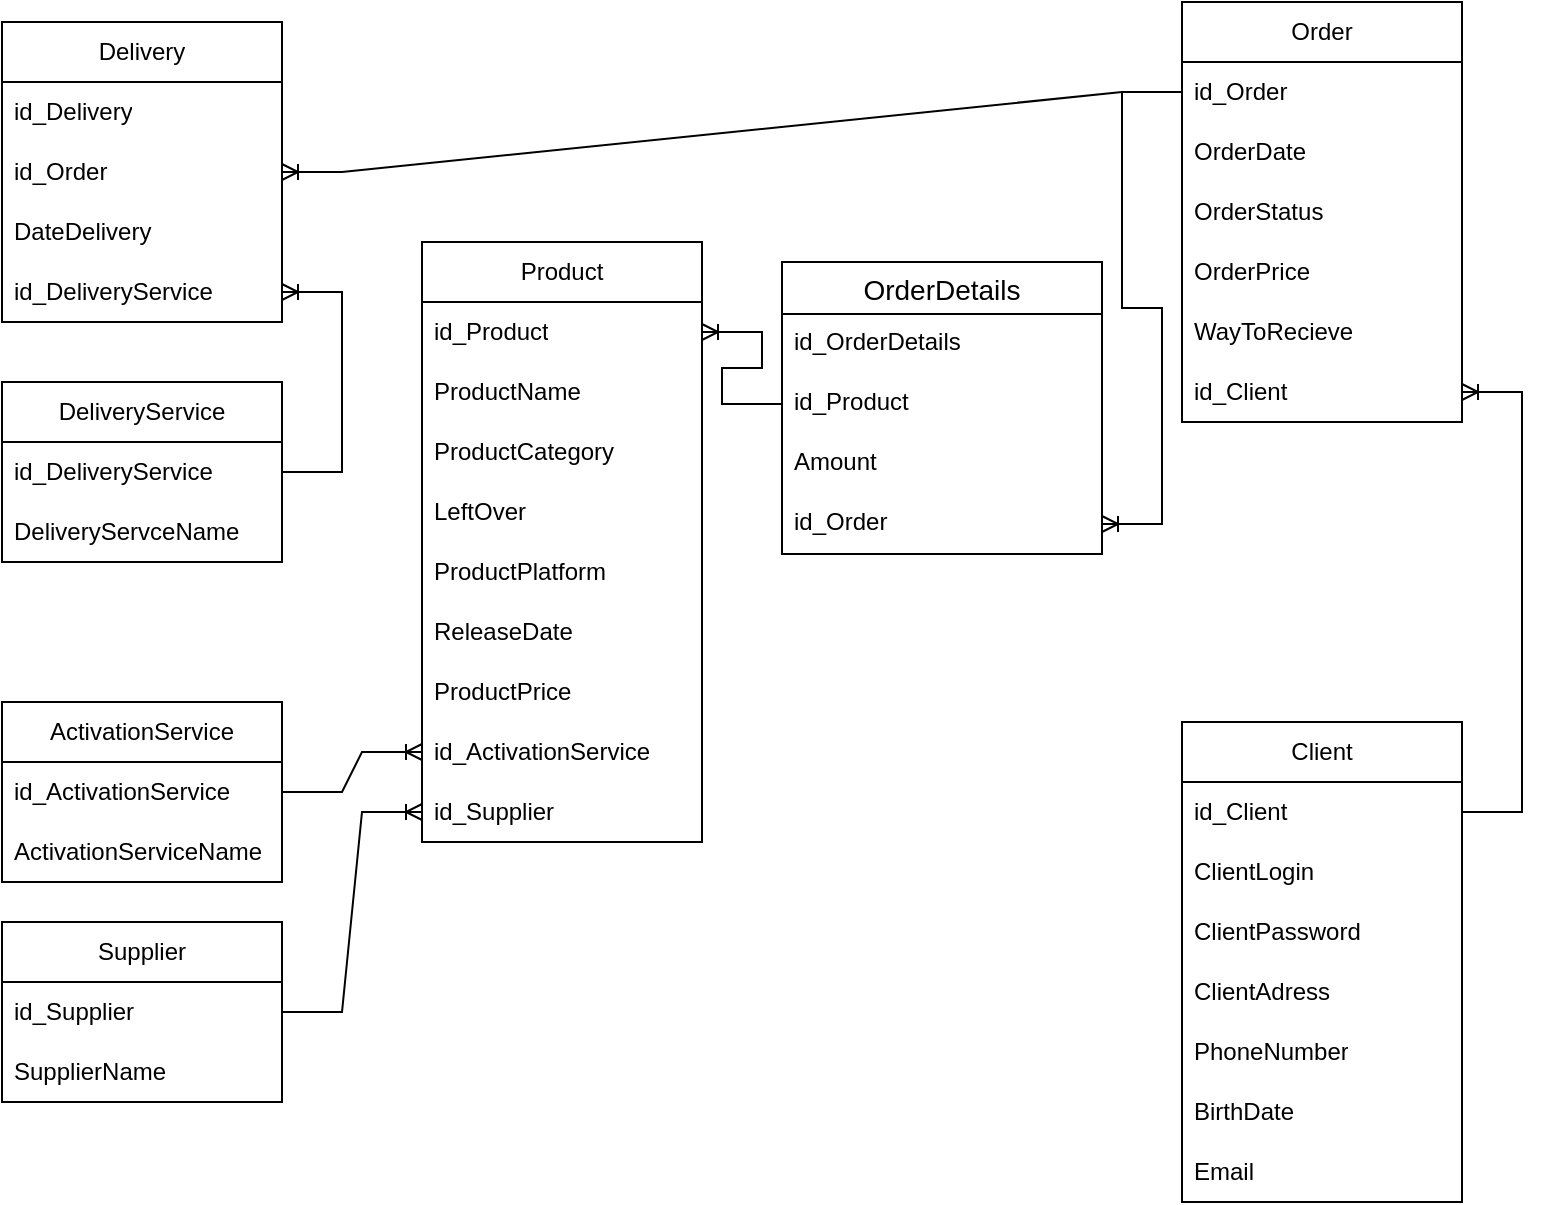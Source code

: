 <mxfile version="20.8.20" type="github">
  <diagram name="Страница 1" id="qe2_9AYcEoevB2YtxAC2">
    <mxGraphModel dx="1434" dy="916" grid="1" gridSize="10" guides="1" tooltips="1" connect="1" arrows="1" fold="1" page="1" pageScale="1" pageWidth="827" pageHeight="1169" math="0" shadow="0">
      <root>
        <mxCell id="0" />
        <mxCell id="1" parent="0" />
        <mxCell id="sGDWkhv6eDPDhxz_hda--12" value="Delivery" style="swimlane;fontStyle=0;childLayout=stackLayout;horizontal=1;startSize=30;horizontalStack=0;resizeParent=1;resizeParentMax=0;resizeLast=0;collapsible=1;marginBottom=0;whiteSpace=wrap;html=1;" vertex="1" parent="1">
          <mxGeometry x="40" y="50" width="140" height="150" as="geometry" />
        </mxCell>
        <mxCell id="sGDWkhv6eDPDhxz_hda--13" value="id_Delivery" style="text;strokeColor=none;fillColor=none;align=left;verticalAlign=middle;spacingLeft=4;spacingRight=4;overflow=hidden;points=[[0,0.5],[1,0.5]];portConstraint=eastwest;rotatable=0;whiteSpace=wrap;html=1;" vertex="1" parent="sGDWkhv6eDPDhxz_hda--12">
          <mxGeometry y="30" width="140" height="30" as="geometry" />
        </mxCell>
        <mxCell id="sGDWkhv6eDPDhxz_hda--14" value="id_Order" style="text;strokeColor=none;fillColor=none;align=left;verticalAlign=middle;spacingLeft=4;spacingRight=4;overflow=hidden;points=[[0,0.5],[1,0.5]];portConstraint=eastwest;rotatable=0;whiteSpace=wrap;html=1;" vertex="1" parent="sGDWkhv6eDPDhxz_hda--12">
          <mxGeometry y="60" width="140" height="30" as="geometry" />
        </mxCell>
        <mxCell id="sGDWkhv6eDPDhxz_hda--15" value="DateDelivery" style="text;strokeColor=none;fillColor=none;align=left;verticalAlign=middle;spacingLeft=4;spacingRight=4;overflow=hidden;points=[[0,0.5],[1,0.5]];portConstraint=eastwest;rotatable=0;whiteSpace=wrap;html=1;" vertex="1" parent="sGDWkhv6eDPDhxz_hda--12">
          <mxGeometry y="90" width="140" height="30" as="geometry" />
        </mxCell>
        <mxCell id="sGDWkhv6eDPDhxz_hda--16" value="id_DeliveryService" style="text;strokeColor=none;fillColor=none;align=left;verticalAlign=middle;spacingLeft=4;spacingRight=4;overflow=hidden;points=[[0,0.5],[1,0.5]];portConstraint=eastwest;rotatable=0;whiteSpace=wrap;html=1;" vertex="1" parent="sGDWkhv6eDPDhxz_hda--12">
          <mxGeometry y="120" width="140" height="30" as="geometry" />
        </mxCell>
        <mxCell id="sGDWkhv6eDPDhxz_hda--17" value="DeliveryService" style="swimlane;fontStyle=0;childLayout=stackLayout;horizontal=1;startSize=30;horizontalStack=0;resizeParent=1;resizeParentMax=0;resizeLast=0;collapsible=1;marginBottom=0;whiteSpace=wrap;html=1;" vertex="1" parent="1">
          <mxGeometry x="40" y="230" width="140" height="90" as="geometry" />
        </mxCell>
        <mxCell id="sGDWkhv6eDPDhxz_hda--18" value="id_DeliveryService" style="text;strokeColor=none;fillColor=none;align=left;verticalAlign=middle;spacingLeft=4;spacingRight=4;overflow=hidden;points=[[0,0.5],[1,0.5]];portConstraint=eastwest;rotatable=0;whiteSpace=wrap;html=1;" vertex="1" parent="sGDWkhv6eDPDhxz_hda--17">
          <mxGeometry y="30" width="140" height="30" as="geometry" />
        </mxCell>
        <mxCell id="sGDWkhv6eDPDhxz_hda--19" value="DeliveryServceName" style="text;strokeColor=none;fillColor=none;align=left;verticalAlign=middle;spacingLeft=4;spacingRight=4;overflow=hidden;points=[[0,0.5],[1,0.5]];portConstraint=eastwest;rotatable=0;whiteSpace=wrap;html=1;" vertex="1" parent="sGDWkhv6eDPDhxz_hda--17">
          <mxGeometry y="60" width="140" height="30" as="geometry" />
        </mxCell>
        <mxCell id="sGDWkhv6eDPDhxz_hda--21" value="Order" style="swimlane;fontStyle=0;childLayout=stackLayout;horizontal=1;startSize=30;horizontalStack=0;resizeParent=1;resizeParentMax=0;resizeLast=0;collapsible=1;marginBottom=0;whiteSpace=wrap;html=1;" vertex="1" parent="1">
          <mxGeometry x="630" y="40" width="140" height="210" as="geometry" />
        </mxCell>
        <mxCell id="sGDWkhv6eDPDhxz_hda--22" value="id_Order" style="text;strokeColor=none;fillColor=none;align=left;verticalAlign=middle;spacingLeft=4;spacingRight=4;overflow=hidden;points=[[0,0.5],[1,0.5]];portConstraint=eastwest;rotatable=0;whiteSpace=wrap;html=1;" vertex="1" parent="sGDWkhv6eDPDhxz_hda--21">
          <mxGeometry y="30" width="140" height="30" as="geometry" />
        </mxCell>
        <mxCell id="sGDWkhv6eDPDhxz_hda--24" value="OrderDate" style="text;strokeColor=none;fillColor=none;align=left;verticalAlign=middle;spacingLeft=4;spacingRight=4;overflow=hidden;points=[[0,0.5],[1,0.5]];portConstraint=eastwest;rotatable=0;whiteSpace=wrap;html=1;" vertex="1" parent="sGDWkhv6eDPDhxz_hda--21">
          <mxGeometry y="60" width="140" height="30" as="geometry" />
        </mxCell>
        <mxCell id="sGDWkhv6eDPDhxz_hda--25" value="OrderStatus" style="text;strokeColor=none;fillColor=none;align=left;verticalAlign=middle;spacingLeft=4;spacingRight=4;overflow=hidden;points=[[0,0.5],[1,0.5]];portConstraint=eastwest;rotatable=0;whiteSpace=wrap;html=1;" vertex="1" parent="sGDWkhv6eDPDhxz_hda--21">
          <mxGeometry y="90" width="140" height="30" as="geometry" />
        </mxCell>
        <mxCell id="sGDWkhv6eDPDhxz_hda--26" value="OrderPrice" style="text;strokeColor=none;fillColor=none;align=left;verticalAlign=middle;spacingLeft=4;spacingRight=4;overflow=hidden;points=[[0,0.5],[1,0.5]];portConstraint=eastwest;rotatable=0;whiteSpace=wrap;html=1;" vertex="1" parent="sGDWkhv6eDPDhxz_hda--21">
          <mxGeometry y="120" width="140" height="30" as="geometry" />
        </mxCell>
        <mxCell id="sGDWkhv6eDPDhxz_hda--27" value="WayToRecieve" style="text;strokeColor=none;fillColor=none;align=left;verticalAlign=middle;spacingLeft=4;spacingRight=4;overflow=hidden;points=[[0,0.5],[1,0.5]];portConstraint=eastwest;rotatable=0;whiteSpace=wrap;html=1;" vertex="1" parent="sGDWkhv6eDPDhxz_hda--21">
          <mxGeometry y="150" width="140" height="30" as="geometry" />
        </mxCell>
        <mxCell id="sGDWkhv6eDPDhxz_hda--28" value="id_Client" style="text;strokeColor=none;fillColor=none;align=left;verticalAlign=middle;spacingLeft=4;spacingRight=4;overflow=hidden;points=[[0,0.5],[1,0.5]];portConstraint=eastwest;rotatable=0;whiteSpace=wrap;html=1;" vertex="1" parent="sGDWkhv6eDPDhxz_hda--21">
          <mxGeometry y="180" width="140" height="30" as="geometry" />
        </mxCell>
        <mxCell id="sGDWkhv6eDPDhxz_hda--29" value="Client" style="swimlane;fontStyle=0;childLayout=stackLayout;horizontal=1;startSize=30;horizontalStack=0;resizeParent=1;resizeParentMax=0;resizeLast=0;collapsible=1;marginBottom=0;whiteSpace=wrap;html=1;" vertex="1" parent="1">
          <mxGeometry x="630" y="400" width="140" height="240" as="geometry" />
        </mxCell>
        <mxCell id="sGDWkhv6eDPDhxz_hda--30" value="id_Client" style="text;strokeColor=none;fillColor=none;align=left;verticalAlign=middle;spacingLeft=4;spacingRight=4;overflow=hidden;points=[[0,0.5],[1,0.5]];portConstraint=eastwest;rotatable=0;whiteSpace=wrap;html=1;" vertex="1" parent="sGDWkhv6eDPDhxz_hda--29">
          <mxGeometry y="30" width="140" height="30" as="geometry" />
        </mxCell>
        <mxCell id="sGDWkhv6eDPDhxz_hda--31" value="ClientLogin" style="text;strokeColor=none;fillColor=none;align=left;verticalAlign=middle;spacingLeft=4;spacingRight=4;overflow=hidden;points=[[0,0.5],[1,0.5]];portConstraint=eastwest;rotatable=0;whiteSpace=wrap;html=1;" vertex="1" parent="sGDWkhv6eDPDhxz_hda--29">
          <mxGeometry y="60" width="140" height="30" as="geometry" />
        </mxCell>
        <mxCell id="sGDWkhv6eDPDhxz_hda--32" value="ClientPassword" style="text;strokeColor=none;fillColor=none;align=left;verticalAlign=middle;spacingLeft=4;spacingRight=4;overflow=hidden;points=[[0,0.5],[1,0.5]];portConstraint=eastwest;rotatable=0;whiteSpace=wrap;html=1;" vertex="1" parent="sGDWkhv6eDPDhxz_hda--29">
          <mxGeometry y="90" width="140" height="30" as="geometry" />
        </mxCell>
        <mxCell id="sGDWkhv6eDPDhxz_hda--33" value="ClientAdress" style="text;strokeColor=none;fillColor=none;align=left;verticalAlign=middle;spacingLeft=4;spacingRight=4;overflow=hidden;points=[[0,0.5],[1,0.5]];portConstraint=eastwest;rotatable=0;whiteSpace=wrap;html=1;" vertex="1" parent="sGDWkhv6eDPDhxz_hda--29">
          <mxGeometry y="120" width="140" height="30" as="geometry" />
        </mxCell>
        <mxCell id="sGDWkhv6eDPDhxz_hda--34" value="PhoneNumber" style="text;strokeColor=none;fillColor=none;align=left;verticalAlign=middle;spacingLeft=4;spacingRight=4;overflow=hidden;points=[[0,0.5],[1,0.5]];portConstraint=eastwest;rotatable=0;whiteSpace=wrap;html=1;" vertex="1" parent="sGDWkhv6eDPDhxz_hda--29">
          <mxGeometry y="150" width="140" height="30" as="geometry" />
        </mxCell>
        <mxCell id="sGDWkhv6eDPDhxz_hda--35" value="BirthDate" style="text;strokeColor=none;fillColor=none;align=left;verticalAlign=middle;spacingLeft=4;spacingRight=4;overflow=hidden;points=[[0,0.5],[1,0.5]];portConstraint=eastwest;rotatable=0;whiteSpace=wrap;html=1;" vertex="1" parent="sGDWkhv6eDPDhxz_hda--29">
          <mxGeometry y="180" width="140" height="30" as="geometry" />
        </mxCell>
        <mxCell id="sGDWkhv6eDPDhxz_hda--36" value="Email" style="text;strokeColor=none;fillColor=none;align=left;verticalAlign=middle;spacingLeft=4;spacingRight=4;overflow=hidden;points=[[0,0.5],[1,0.5]];portConstraint=eastwest;rotatable=0;whiteSpace=wrap;html=1;" vertex="1" parent="sGDWkhv6eDPDhxz_hda--29">
          <mxGeometry y="210" width="140" height="30" as="geometry" />
        </mxCell>
        <mxCell id="sGDWkhv6eDPDhxz_hda--37" value="Product" style="swimlane;fontStyle=0;childLayout=stackLayout;horizontal=1;startSize=30;horizontalStack=0;resizeParent=1;resizeParentMax=0;resizeLast=0;collapsible=1;marginBottom=0;whiteSpace=wrap;html=1;" vertex="1" parent="1">
          <mxGeometry x="250" y="160" width="140" height="300" as="geometry" />
        </mxCell>
        <mxCell id="sGDWkhv6eDPDhxz_hda--38" value="id_Product" style="text;strokeColor=none;fillColor=none;align=left;verticalAlign=middle;spacingLeft=4;spacingRight=4;overflow=hidden;points=[[0,0.5],[1,0.5]];portConstraint=eastwest;rotatable=0;whiteSpace=wrap;html=1;" vertex="1" parent="sGDWkhv6eDPDhxz_hda--37">
          <mxGeometry y="30" width="140" height="30" as="geometry" />
        </mxCell>
        <mxCell id="sGDWkhv6eDPDhxz_hda--39" value="ProductName" style="text;strokeColor=none;fillColor=none;align=left;verticalAlign=middle;spacingLeft=4;spacingRight=4;overflow=hidden;points=[[0,0.5],[1,0.5]];portConstraint=eastwest;rotatable=0;whiteSpace=wrap;html=1;" vertex="1" parent="sGDWkhv6eDPDhxz_hda--37">
          <mxGeometry y="60" width="140" height="30" as="geometry" />
        </mxCell>
        <mxCell id="sGDWkhv6eDPDhxz_hda--40" value="ProductCategory" style="text;strokeColor=none;fillColor=none;align=left;verticalAlign=middle;spacingLeft=4;spacingRight=4;overflow=hidden;points=[[0,0.5],[1,0.5]];portConstraint=eastwest;rotatable=0;whiteSpace=wrap;html=1;" vertex="1" parent="sGDWkhv6eDPDhxz_hda--37">
          <mxGeometry y="90" width="140" height="30" as="geometry" />
        </mxCell>
        <mxCell id="sGDWkhv6eDPDhxz_hda--41" value="LeftOver" style="text;strokeColor=none;fillColor=none;align=left;verticalAlign=middle;spacingLeft=4;spacingRight=4;overflow=hidden;points=[[0,0.5],[1,0.5]];portConstraint=eastwest;rotatable=0;whiteSpace=wrap;html=1;" vertex="1" parent="sGDWkhv6eDPDhxz_hda--37">
          <mxGeometry y="120" width="140" height="30" as="geometry" />
        </mxCell>
        <mxCell id="sGDWkhv6eDPDhxz_hda--42" value="ProductPlatform" style="text;strokeColor=none;fillColor=none;align=left;verticalAlign=middle;spacingLeft=4;spacingRight=4;overflow=hidden;points=[[0,0.5],[1,0.5]];portConstraint=eastwest;rotatable=0;whiteSpace=wrap;html=1;" vertex="1" parent="sGDWkhv6eDPDhxz_hda--37">
          <mxGeometry y="150" width="140" height="30" as="geometry" />
        </mxCell>
        <mxCell id="sGDWkhv6eDPDhxz_hda--43" value="ReleaseDate" style="text;strokeColor=none;fillColor=none;align=left;verticalAlign=middle;spacingLeft=4;spacingRight=4;overflow=hidden;points=[[0,0.5],[1,0.5]];portConstraint=eastwest;rotatable=0;whiteSpace=wrap;html=1;" vertex="1" parent="sGDWkhv6eDPDhxz_hda--37">
          <mxGeometry y="180" width="140" height="30" as="geometry" />
        </mxCell>
        <mxCell id="sGDWkhv6eDPDhxz_hda--44" value="ProductPrice" style="text;strokeColor=none;fillColor=none;align=left;verticalAlign=middle;spacingLeft=4;spacingRight=4;overflow=hidden;points=[[0,0.5],[1,0.5]];portConstraint=eastwest;rotatable=0;whiteSpace=wrap;html=1;" vertex="1" parent="sGDWkhv6eDPDhxz_hda--37">
          <mxGeometry y="210" width="140" height="30" as="geometry" />
        </mxCell>
        <mxCell id="sGDWkhv6eDPDhxz_hda--45" value="id_ActivationService" style="text;strokeColor=none;fillColor=none;align=left;verticalAlign=middle;spacingLeft=4;spacingRight=4;overflow=hidden;points=[[0,0.5],[1,0.5]];portConstraint=eastwest;rotatable=0;whiteSpace=wrap;html=1;" vertex="1" parent="sGDWkhv6eDPDhxz_hda--37">
          <mxGeometry y="240" width="140" height="30" as="geometry" />
        </mxCell>
        <mxCell id="sGDWkhv6eDPDhxz_hda--46" value="id_Supplier" style="text;strokeColor=none;fillColor=none;align=left;verticalAlign=middle;spacingLeft=4;spacingRight=4;overflow=hidden;points=[[0,0.5],[1,0.5]];portConstraint=eastwest;rotatable=0;whiteSpace=wrap;html=1;" vertex="1" parent="sGDWkhv6eDPDhxz_hda--37">
          <mxGeometry y="270" width="140" height="30" as="geometry" />
        </mxCell>
        <mxCell id="sGDWkhv6eDPDhxz_hda--47" value="ActivationService" style="swimlane;fontStyle=0;childLayout=stackLayout;horizontal=1;startSize=30;horizontalStack=0;resizeParent=1;resizeParentMax=0;resizeLast=0;collapsible=1;marginBottom=0;whiteSpace=wrap;html=1;" vertex="1" parent="1">
          <mxGeometry x="40" y="390" width="140" height="90" as="geometry" />
        </mxCell>
        <mxCell id="sGDWkhv6eDPDhxz_hda--48" value="id_ActivationService" style="text;strokeColor=none;fillColor=none;align=left;verticalAlign=middle;spacingLeft=4;spacingRight=4;overflow=hidden;points=[[0,0.5],[1,0.5]];portConstraint=eastwest;rotatable=0;whiteSpace=wrap;html=1;" vertex="1" parent="sGDWkhv6eDPDhxz_hda--47">
          <mxGeometry y="30" width="140" height="30" as="geometry" />
        </mxCell>
        <mxCell id="sGDWkhv6eDPDhxz_hda--49" value="ActivationServiceName" style="text;strokeColor=none;fillColor=none;align=left;verticalAlign=middle;spacingLeft=4;spacingRight=4;overflow=hidden;points=[[0,0.5],[1,0.5]];portConstraint=eastwest;rotatable=0;whiteSpace=wrap;html=1;" vertex="1" parent="sGDWkhv6eDPDhxz_hda--47">
          <mxGeometry y="60" width="140" height="30" as="geometry" />
        </mxCell>
        <mxCell id="sGDWkhv6eDPDhxz_hda--51" value="Supplier" style="swimlane;fontStyle=0;childLayout=stackLayout;horizontal=1;startSize=30;horizontalStack=0;resizeParent=1;resizeParentMax=0;resizeLast=0;collapsible=1;marginBottom=0;whiteSpace=wrap;html=1;" vertex="1" parent="1">
          <mxGeometry x="40" y="500" width="140" height="90" as="geometry" />
        </mxCell>
        <mxCell id="sGDWkhv6eDPDhxz_hda--52" value="id_Supplier" style="text;strokeColor=none;fillColor=none;align=left;verticalAlign=middle;spacingLeft=4;spacingRight=4;overflow=hidden;points=[[0,0.5],[1,0.5]];portConstraint=eastwest;rotatable=0;whiteSpace=wrap;html=1;" vertex="1" parent="sGDWkhv6eDPDhxz_hda--51">
          <mxGeometry y="30" width="140" height="30" as="geometry" />
        </mxCell>
        <mxCell id="sGDWkhv6eDPDhxz_hda--53" value="SupplierName" style="text;strokeColor=none;fillColor=none;align=left;verticalAlign=middle;spacingLeft=4;spacingRight=4;overflow=hidden;points=[[0,0.5],[1,0.5]];portConstraint=eastwest;rotatable=0;whiteSpace=wrap;html=1;" vertex="1" parent="sGDWkhv6eDPDhxz_hda--51">
          <mxGeometry y="60" width="140" height="30" as="geometry" />
        </mxCell>
        <mxCell id="sGDWkhv6eDPDhxz_hda--55" value="" style="edgeStyle=entityRelationEdgeStyle;fontSize=12;html=1;endArrow=ERoneToMany;rounded=0;exitX=1;exitY=0.5;exitDx=0;exitDy=0;entryX=1;entryY=0.5;entryDx=0;entryDy=0;" edge="1" parent="1" source="sGDWkhv6eDPDhxz_hda--18" target="sGDWkhv6eDPDhxz_hda--16">
          <mxGeometry width="100" height="100" relative="1" as="geometry">
            <mxPoint x="280" y="110" as="sourcePoint" />
            <mxPoint x="30" y="180" as="targetPoint" />
          </mxGeometry>
        </mxCell>
        <mxCell id="sGDWkhv6eDPDhxz_hda--56" value="" style="edgeStyle=entityRelationEdgeStyle;fontSize=12;html=1;endArrow=ERoneToMany;rounded=0;entryX=1;entryY=0.5;entryDx=0;entryDy=0;exitX=0;exitY=0.5;exitDx=0;exitDy=0;" edge="1" parent="1" source="sGDWkhv6eDPDhxz_hda--22" target="sGDWkhv6eDPDhxz_hda--14">
          <mxGeometry width="100" height="100" relative="1" as="geometry">
            <mxPoint x="160" y="370" as="sourcePoint" />
            <mxPoint x="260" y="270" as="targetPoint" />
          </mxGeometry>
        </mxCell>
        <mxCell id="sGDWkhv6eDPDhxz_hda--58" value="" style="edgeStyle=entityRelationEdgeStyle;fontSize=12;html=1;endArrow=ERoneToMany;rounded=0;entryX=1;entryY=0.5;entryDx=0;entryDy=0;exitX=1;exitY=0.5;exitDx=0;exitDy=0;" edge="1" parent="1" source="sGDWkhv6eDPDhxz_hda--30" target="sGDWkhv6eDPDhxz_hda--28">
          <mxGeometry width="100" height="100" relative="1" as="geometry">
            <mxPoint x="520" y="520" as="sourcePoint" />
            <mxPoint x="620" y="420" as="targetPoint" />
          </mxGeometry>
        </mxCell>
        <mxCell id="sGDWkhv6eDPDhxz_hda--60" value="" style="edgeStyle=entityRelationEdgeStyle;fontSize=12;html=1;endArrow=ERoneToMany;rounded=0;entryX=0;entryY=0.5;entryDx=0;entryDy=0;exitX=1;exitY=0.5;exitDx=0;exitDy=0;" edge="1" parent="1" source="sGDWkhv6eDPDhxz_hda--48" target="sGDWkhv6eDPDhxz_hda--45">
          <mxGeometry width="100" height="100" relative="1" as="geometry">
            <mxPoint x="520" y="520" as="sourcePoint" />
            <mxPoint x="620" y="420" as="targetPoint" />
          </mxGeometry>
        </mxCell>
        <mxCell id="sGDWkhv6eDPDhxz_hda--61" value="" style="edgeStyle=entityRelationEdgeStyle;fontSize=12;html=1;endArrow=ERoneToMany;rounded=0;entryX=0;entryY=0.5;entryDx=0;entryDy=0;exitX=1;exitY=0.5;exitDx=0;exitDy=0;" edge="1" parent="1" source="sGDWkhv6eDPDhxz_hda--52" target="sGDWkhv6eDPDhxz_hda--46">
          <mxGeometry width="100" height="100" relative="1" as="geometry">
            <mxPoint x="520" y="520" as="sourcePoint" />
            <mxPoint x="620" y="420" as="targetPoint" />
          </mxGeometry>
        </mxCell>
        <mxCell id="sGDWkhv6eDPDhxz_hda--62" value="OrderDetails" style="swimlane;fontStyle=0;childLayout=stackLayout;horizontal=1;startSize=26;horizontalStack=0;resizeParent=1;resizeParentMax=0;resizeLast=0;collapsible=1;marginBottom=0;align=center;fontSize=14;" vertex="1" parent="1">
          <mxGeometry x="430" y="170" width="160" height="146" as="geometry" />
        </mxCell>
        <mxCell id="sGDWkhv6eDPDhxz_hda--63" value="id_OrderDetails&#xa;" style="text;strokeColor=none;fillColor=none;spacingLeft=4;spacingRight=4;overflow=hidden;rotatable=0;points=[[0,0.5],[1,0.5]];portConstraint=eastwest;fontSize=12;" vertex="1" parent="sGDWkhv6eDPDhxz_hda--62">
          <mxGeometry y="26" width="160" height="30" as="geometry" />
        </mxCell>
        <mxCell id="sGDWkhv6eDPDhxz_hda--64" value="id_Product" style="text;strokeColor=none;fillColor=none;spacingLeft=4;spacingRight=4;overflow=hidden;rotatable=0;points=[[0,0.5],[1,0.5]];portConstraint=eastwest;fontSize=12;" vertex="1" parent="sGDWkhv6eDPDhxz_hda--62">
          <mxGeometry y="56" width="160" height="30" as="geometry" />
        </mxCell>
        <mxCell id="sGDWkhv6eDPDhxz_hda--65" value="Amount" style="text;strokeColor=none;fillColor=none;spacingLeft=4;spacingRight=4;overflow=hidden;rotatable=0;points=[[0,0.5],[1,0.5]];portConstraint=eastwest;fontSize=12;" vertex="1" parent="sGDWkhv6eDPDhxz_hda--62">
          <mxGeometry y="86" width="160" height="30" as="geometry" />
        </mxCell>
        <mxCell id="sGDWkhv6eDPDhxz_hda--73" value="id_Order" style="text;strokeColor=none;fillColor=none;spacingLeft=4;spacingRight=4;overflow=hidden;rotatable=0;points=[[0,0.5],[1,0.5]];portConstraint=eastwest;fontSize=12;" vertex="1" parent="sGDWkhv6eDPDhxz_hda--62">
          <mxGeometry y="116" width="160" height="30" as="geometry" />
        </mxCell>
        <mxCell id="sGDWkhv6eDPDhxz_hda--71" value="" style="edgeStyle=entityRelationEdgeStyle;fontSize=12;html=1;endArrow=ERoneToMany;rounded=0;exitX=0;exitY=0.5;exitDx=0;exitDy=0;entryX=1;entryY=0.5;entryDx=0;entryDy=0;" edge="1" parent="1" source="sGDWkhv6eDPDhxz_hda--64" target="sGDWkhv6eDPDhxz_hda--38">
          <mxGeometry width="100" height="100" relative="1" as="geometry">
            <mxPoint x="520" y="320" as="sourcePoint" />
            <mxPoint x="410" y="260" as="targetPoint" />
          </mxGeometry>
        </mxCell>
        <mxCell id="sGDWkhv6eDPDhxz_hda--74" value="" style="edgeStyle=entityRelationEdgeStyle;fontSize=12;html=1;endArrow=ERoneToMany;rounded=0;entryX=1;entryY=0.5;entryDx=0;entryDy=0;exitX=0;exitY=0.5;exitDx=0;exitDy=0;" edge="1" parent="1" source="sGDWkhv6eDPDhxz_hda--22" target="sGDWkhv6eDPDhxz_hda--73">
          <mxGeometry width="100" height="100" relative="1" as="geometry">
            <mxPoint x="520" y="320" as="sourcePoint" />
            <mxPoint x="620" y="220" as="targetPoint" />
          </mxGeometry>
        </mxCell>
      </root>
    </mxGraphModel>
  </diagram>
</mxfile>
